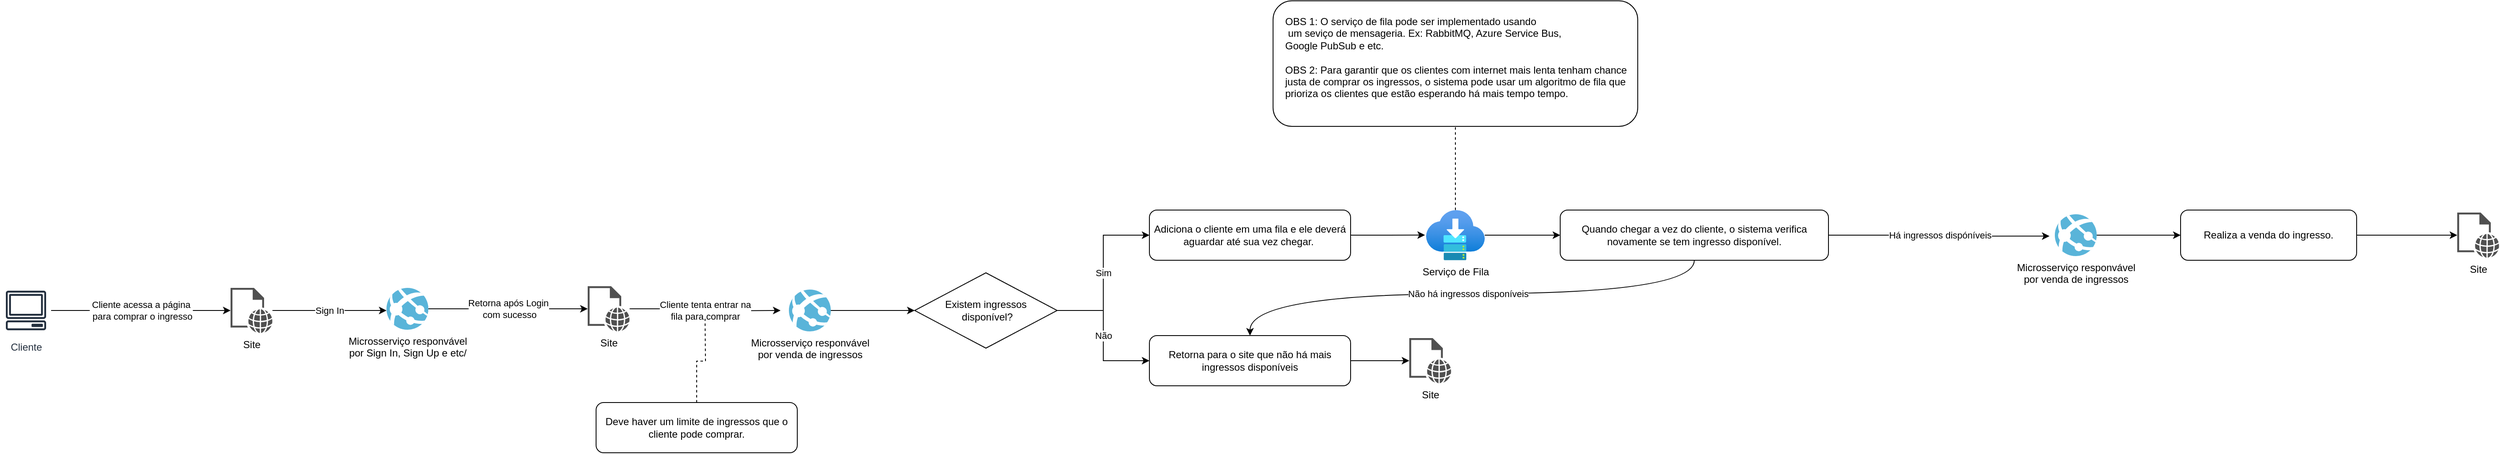 <mxfile version="22.1.4" type="device">
  <diagram name="Página-1" id="X-Q9BxR87rykajL6PzuP">
    <mxGraphModel dx="4097" dy="3403" grid="1" gridSize="10" guides="1" tooltips="1" connect="1" arrows="1" fold="1" page="1" pageScale="1" pageWidth="827" pageHeight="1169" math="0" shadow="0">
      <root>
        <mxCell id="0" />
        <mxCell id="1" parent="0" />
        <mxCell id="jegZ_MzA-e2uqI_YPrMj-3" value="Cliente acessa a página&lt;br&gt;&amp;nbsp;para comprar o ingresso" style="edgeStyle=orthogonalEdgeStyle;rounded=0;orthogonalLoop=1;jettySize=auto;html=1;" edge="1" parent="1" source="jegZ_MzA-e2uqI_YPrMj-1" target="jegZ_MzA-e2uqI_YPrMj-2">
          <mxGeometry relative="1" as="geometry" />
        </mxCell>
        <mxCell id="jegZ_MzA-e2uqI_YPrMj-1" value="Cliente" style="sketch=0;outlineConnect=0;fontColor=#232F3E;gradientColor=none;strokeColor=#232F3E;fillColor=#ffffff;dashed=0;verticalLabelPosition=bottom;verticalAlign=top;align=center;html=1;fontSize=12;fontStyle=0;aspect=fixed;shape=mxgraph.aws4.resourceIcon;resIcon=mxgraph.aws4.client;" vertex="1" parent="1">
          <mxGeometry x="140" y="330" width="60" height="60" as="geometry" />
        </mxCell>
        <mxCell id="jegZ_MzA-e2uqI_YPrMj-2" value="Site" style="sketch=0;pointerEvents=1;shadow=0;dashed=0;html=1;strokeColor=none;fillColor=#505050;labelPosition=center;verticalLabelPosition=bottom;verticalAlign=top;outlineConnect=0;align=center;shape=mxgraph.office.concepts.web_page;" vertex="1" parent="1">
          <mxGeometry x="414" y="333" width="50" height="54" as="geometry" />
        </mxCell>
        <mxCell id="jegZ_MzA-e2uqI_YPrMj-14" value="Retorna após Login&lt;br&gt;&amp;nbsp;com sucesso" style="edgeStyle=orthogonalEdgeStyle;rounded=0;orthogonalLoop=1;jettySize=auto;html=1;" edge="1" parent="1" source="jegZ_MzA-e2uqI_YPrMj-5" target="jegZ_MzA-e2uqI_YPrMj-12">
          <mxGeometry relative="1" as="geometry" />
        </mxCell>
        <mxCell id="jegZ_MzA-e2uqI_YPrMj-5" value="Microsserviço responvável &lt;br&gt;por Sign In, Sign Up e etc/" style="image;sketch=0;aspect=fixed;html=1;points=[];align=center;fontSize=12;image=img/lib/mscae/App_Services.svg;" vertex="1" parent="1">
          <mxGeometry x="600" y="333" width="50" height="50" as="geometry" />
        </mxCell>
        <mxCell id="jegZ_MzA-e2uqI_YPrMj-9" value="Sign In" style="edgeStyle=orthogonalEdgeStyle;rounded=0;orthogonalLoop=1;jettySize=auto;html=1;entryX=0;entryY=0.54;entryDx=0;entryDy=0;entryPerimeter=0;" edge="1" parent="1" source="jegZ_MzA-e2uqI_YPrMj-2" target="jegZ_MzA-e2uqI_YPrMj-5">
          <mxGeometry relative="1" as="geometry" />
        </mxCell>
        <mxCell id="jegZ_MzA-e2uqI_YPrMj-15" value="Cliente tenta entrar na&lt;br&gt;&amp;nbsp;fila para comprar&amp;nbsp;" style="edgeStyle=orthogonalEdgeStyle;rounded=0;orthogonalLoop=1;jettySize=auto;html=1;" edge="1" parent="1" source="jegZ_MzA-e2uqI_YPrMj-12">
          <mxGeometry relative="1" as="geometry">
            <mxPoint x="1070" y="360" as="targetPoint" />
          </mxGeometry>
        </mxCell>
        <mxCell id="jegZ_MzA-e2uqI_YPrMj-12" value="Site" style="sketch=0;pointerEvents=1;shadow=0;dashed=0;html=1;strokeColor=none;fillColor=#505050;labelPosition=center;verticalLabelPosition=bottom;verticalAlign=top;outlineConnect=0;align=center;shape=mxgraph.office.concepts.web_page;" vertex="1" parent="1">
          <mxGeometry x="840" y="331" width="50" height="54" as="geometry" />
        </mxCell>
        <mxCell id="jegZ_MzA-e2uqI_YPrMj-23" style="edgeStyle=orthogonalEdgeStyle;rounded=0;orthogonalLoop=1;jettySize=auto;html=1;entryX=0;entryY=0.5;entryDx=0;entryDy=0;" edge="1" parent="1" source="jegZ_MzA-e2uqI_YPrMj-17" target="jegZ_MzA-e2uqI_YPrMj-22">
          <mxGeometry relative="1" as="geometry" />
        </mxCell>
        <mxCell id="jegZ_MzA-e2uqI_YPrMj-17" value="Microsserviço responvável &lt;br&gt;por venda de ingressos" style="image;sketch=0;aspect=fixed;html=1;points=[];align=center;fontSize=12;image=img/lib/mscae/App_Services.svg;" vertex="1" parent="1">
          <mxGeometry x="1080" y="335" width="50" height="50" as="geometry" />
        </mxCell>
        <mxCell id="jegZ_MzA-e2uqI_YPrMj-21" value="Adiciona o cliente em uma fila e ele deverá aguardar até sua vez chegar.&amp;nbsp;" style="rounded=1;whiteSpace=wrap;html=1;" vertex="1" parent="1">
          <mxGeometry x="1510" y="240" width="240" height="60" as="geometry" />
        </mxCell>
        <mxCell id="jegZ_MzA-e2uqI_YPrMj-24" value="Sim" style="edgeStyle=orthogonalEdgeStyle;rounded=0;orthogonalLoop=1;jettySize=auto;html=1;entryX=0;entryY=0.5;entryDx=0;entryDy=0;" edge="1" parent="1" source="jegZ_MzA-e2uqI_YPrMj-22" target="jegZ_MzA-e2uqI_YPrMj-21">
          <mxGeometry relative="1" as="geometry" />
        </mxCell>
        <mxCell id="jegZ_MzA-e2uqI_YPrMj-29" value="Não" style="edgeStyle=orthogonalEdgeStyle;rounded=0;orthogonalLoop=1;jettySize=auto;html=1;entryX=0;entryY=0.5;entryDx=0;entryDy=0;" edge="1" parent="1" source="jegZ_MzA-e2uqI_YPrMj-22" target="jegZ_MzA-e2uqI_YPrMj-28">
          <mxGeometry relative="1" as="geometry" />
        </mxCell>
        <mxCell id="jegZ_MzA-e2uqI_YPrMj-22" value="Existem ingressos&lt;br&gt;&amp;nbsp;disponível?" style="rhombus;whiteSpace=wrap;html=1;" vertex="1" parent="1">
          <mxGeometry x="1230" y="315" width="170" height="90" as="geometry" />
        </mxCell>
        <mxCell id="jegZ_MzA-e2uqI_YPrMj-31" style="edgeStyle=orthogonalEdgeStyle;rounded=0;orthogonalLoop=1;jettySize=auto;html=1;" edge="1" parent="1" source="jegZ_MzA-e2uqI_YPrMj-28" target="jegZ_MzA-e2uqI_YPrMj-30">
          <mxGeometry relative="1" as="geometry" />
        </mxCell>
        <mxCell id="jegZ_MzA-e2uqI_YPrMj-28" value="Retorna para o site que não há mais ingressos disponíveis" style="rounded=1;whiteSpace=wrap;html=1;" vertex="1" parent="1">
          <mxGeometry x="1510" y="390" width="240" height="60" as="geometry" />
        </mxCell>
        <mxCell id="jegZ_MzA-e2uqI_YPrMj-30" value="Site" style="sketch=0;pointerEvents=1;shadow=0;dashed=0;html=1;strokeColor=none;fillColor=#505050;labelPosition=center;verticalLabelPosition=bottom;verticalAlign=top;outlineConnect=0;align=center;shape=mxgraph.office.concepts.web_page;" vertex="1" parent="1">
          <mxGeometry x="1820" y="393" width="50" height="54" as="geometry" />
        </mxCell>
        <mxCell id="jegZ_MzA-e2uqI_YPrMj-40" style="edgeStyle=orthogonalEdgeStyle;rounded=0;orthogonalLoop=1;jettySize=auto;html=1;entryX=0.5;entryY=1;entryDx=0;entryDy=0;endArrow=none;endFill=0;dashed=1;" edge="1" parent="1" source="jegZ_MzA-e2uqI_YPrMj-33" target="jegZ_MzA-e2uqI_YPrMj-39">
          <mxGeometry relative="1" as="geometry" />
        </mxCell>
        <mxCell id="jegZ_MzA-e2uqI_YPrMj-42" style="edgeStyle=orthogonalEdgeStyle;rounded=0;orthogonalLoop=1;jettySize=auto;html=1;entryX=0;entryY=0.5;entryDx=0;entryDy=0;" edge="1" parent="1" source="jegZ_MzA-e2uqI_YPrMj-33" target="jegZ_MzA-e2uqI_YPrMj-41">
          <mxGeometry relative="1" as="geometry" />
        </mxCell>
        <mxCell id="jegZ_MzA-e2uqI_YPrMj-33" value="Serviço de Fila" style="image;aspect=fixed;html=1;points=[];align=center;fontSize=12;image=img/lib/azure2/general/Service_Bus.svg;" vertex="1" parent="1">
          <mxGeometry x="1840" y="240" width="70" height="60" as="geometry" />
        </mxCell>
        <mxCell id="jegZ_MzA-e2uqI_YPrMj-34" style="edgeStyle=orthogonalEdgeStyle;rounded=0;orthogonalLoop=1;jettySize=auto;html=1;entryX=-0.018;entryY=0.498;entryDx=0;entryDy=0;entryPerimeter=0;" edge="1" parent="1" source="jegZ_MzA-e2uqI_YPrMj-21" target="jegZ_MzA-e2uqI_YPrMj-33">
          <mxGeometry relative="1" as="geometry" />
        </mxCell>
        <mxCell id="jegZ_MzA-e2uqI_YPrMj-37" style="edgeStyle=orthogonalEdgeStyle;rounded=0;orthogonalLoop=1;jettySize=auto;html=1;endArrow=none;endFill=0;dashed=1;" edge="1" parent="1" source="jegZ_MzA-e2uqI_YPrMj-36">
          <mxGeometry relative="1" as="geometry">
            <mxPoint x="980" y="370" as="targetPoint" />
          </mxGeometry>
        </mxCell>
        <mxCell id="jegZ_MzA-e2uqI_YPrMj-36" value="Deve haver um limite de ingressos que o cliente pode comprar." style="rounded=1;whiteSpace=wrap;html=1;" vertex="1" parent="1">
          <mxGeometry x="850" y="470" width="240" height="60" as="geometry" />
        </mxCell>
        <mxCell id="jegZ_MzA-e2uqI_YPrMj-39" value="OBS 1: O serviço de fila pode ser implementado usando&lt;br style=&quot;border-color: var(--border-color);&quot;&gt;&lt;span style=&quot;border-color: var(--border-color); background-color: rgb(255, 255, 255);&quot;&gt;&amp;nbsp;um seviço de mensageria. Ex: RabbitMQ, Azure Service Bus,&lt;/span&gt;&lt;br style=&quot;border-color: var(--border-color);&quot;&gt;&lt;span style=&quot;border-color: var(--border-color); background-color: rgb(255, 255, 255);&quot;&gt;Google PubSub e etc.&lt;br&gt;&lt;br&gt;OBS 2: Para garantir que os clientes com internet mais lenta tenham chance justa de comprar os ingressos, o sistema pode usar um algoritmo de fila que prioriza os clientes que estão esperando há mais tempo tempo&lt;span style=&quot;border-color: var(--border-color);&quot;&gt;.&lt;/span&gt;&lt;br&gt;&lt;br&gt;&lt;/span&gt;" style="rounded=1;whiteSpace=wrap;html=1;align=left;spacingTop=0;spacing=14;" vertex="1" parent="1">
          <mxGeometry x="1657.5" y="-10" width="435" height="150" as="geometry" />
        </mxCell>
        <mxCell id="jegZ_MzA-e2uqI_YPrMj-45" value="Não há ingressos disponíveis" style="edgeStyle=orthogonalEdgeStyle;rounded=0;orthogonalLoop=1;jettySize=auto;html=1;curved=1;" edge="1" parent="1" source="jegZ_MzA-e2uqI_YPrMj-41" target="jegZ_MzA-e2uqI_YPrMj-28">
          <mxGeometry relative="1" as="geometry">
            <Array as="points">
              <mxPoint x="2160" y="340" />
              <mxPoint x="1630" y="340" />
            </Array>
          </mxGeometry>
        </mxCell>
        <mxCell id="jegZ_MzA-e2uqI_YPrMj-46" value="Há ingressos dispóníveis" style="edgeStyle=orthogonalEdgeStyle;rounded=0;orthogonalLoop=1;jettySize=auto;html=1;entryX=-0.127;entryY=0.523;entryDx=0;entryDy=0;entryPerimeter=0;" edge="1" parent="1" source="jegZ_MzA-e2uqI_YPrMj-41" target="jegZ_MzA-e2uqI_YPrMj-47">
          <mxGeometry relative="1" as="geometry">
            <mxPoint x="2540" y="270" as="targetPoint" />
          </mxGeometry>
        </mxCell>
        <mxCell id="jegZ_MzA-e2uqI_YPrMj-41" value="Quando chegar a vez do cliente, o sistema verifica novamente se tem ingresso disponível." style="rounded=1;whiteSpace=wrap;html=1;" vertex="1" parent="1">
          <mxGeometry x="2000" y="240" width="320" height="60" as="geometry" />
        </mxCell>
        <mxCell id="jegZ_MzA-e2uqI_YPrMj-54" style="edgeStyle=orthogonalEdgeStyle;rounded=0;orthogonalLoop=1;jettySize=auto;html=1;entryX=0;entryY=0.5;entryDx=0;entryDy=0;" edge="1" parent="1" source="jegZ_MzA-e2uqI_YPrMj-47" target="jegZ_MzA-e2uqI_YPrMj-53">
          <mxGeometry relative="1" as="geometry" />
        </mxCell>
        <mxCell id="jegZ_MzA-e2uqI_YPrMj-47" value="Microsserviço responvável &lt;br&gt;por venda de ingressos" style="image;sketch=0;aspect=fixed;html=1;points=[];align=center;fontSize=12;image=img/lib/mscae/App_Services.svg;" vertex="1" parent="1">
          <mxGeometry x="2590" y="245" width="50" height="50" as="geometry" />
        </mxCell>
        <mxCell id="jegZ_MzA-e2uqI_YPrMj-56" style="edgeStyle=orthogonalEdgeStyle;rounded=0;orthogonalLoop=1;jettySize=auto;html=1;" edge="1" parent="1" source="jegZ_MzA-e2uqI_YPrMj-53" target="jegZ_MzA-e2uqI_YPrMj-55">
          <mxGeometry relative="1" as="geometry" />
        </mxCell>
        <mxCell id="jegZ_MzA-e2uqI_YPrMj-53" value="Realiza a venda do ingresso." style="rounded=1;whiteSpace=wrap;html=1;" vertex="1" parent="1">
          <mxGeometry x="2740" y="240" width="210" height="60" as="geometry" />
        </mxCell>
        <mxCell id="jegZ_MzA-e2uqI_YPrMj-55" value="Site" style="sketch=0;pointerEvents=1;shadow=0;dashed=0;html=1;strokeColor=none;fillColor=#505050;labelPosition=center;verticalLabelPosition=bottom;verticalAlign=top;outlineConnect=0;align=center;shape=mxgraph.office.concepts.web_page;" vertex="1" parent="1">
          <mxGeometry x="3070" y="243" width="50" height="54" as="geometry" />
        </mxCell>
      </root>
    </mxGraphModel>
  </diagram>
</mxfile>
